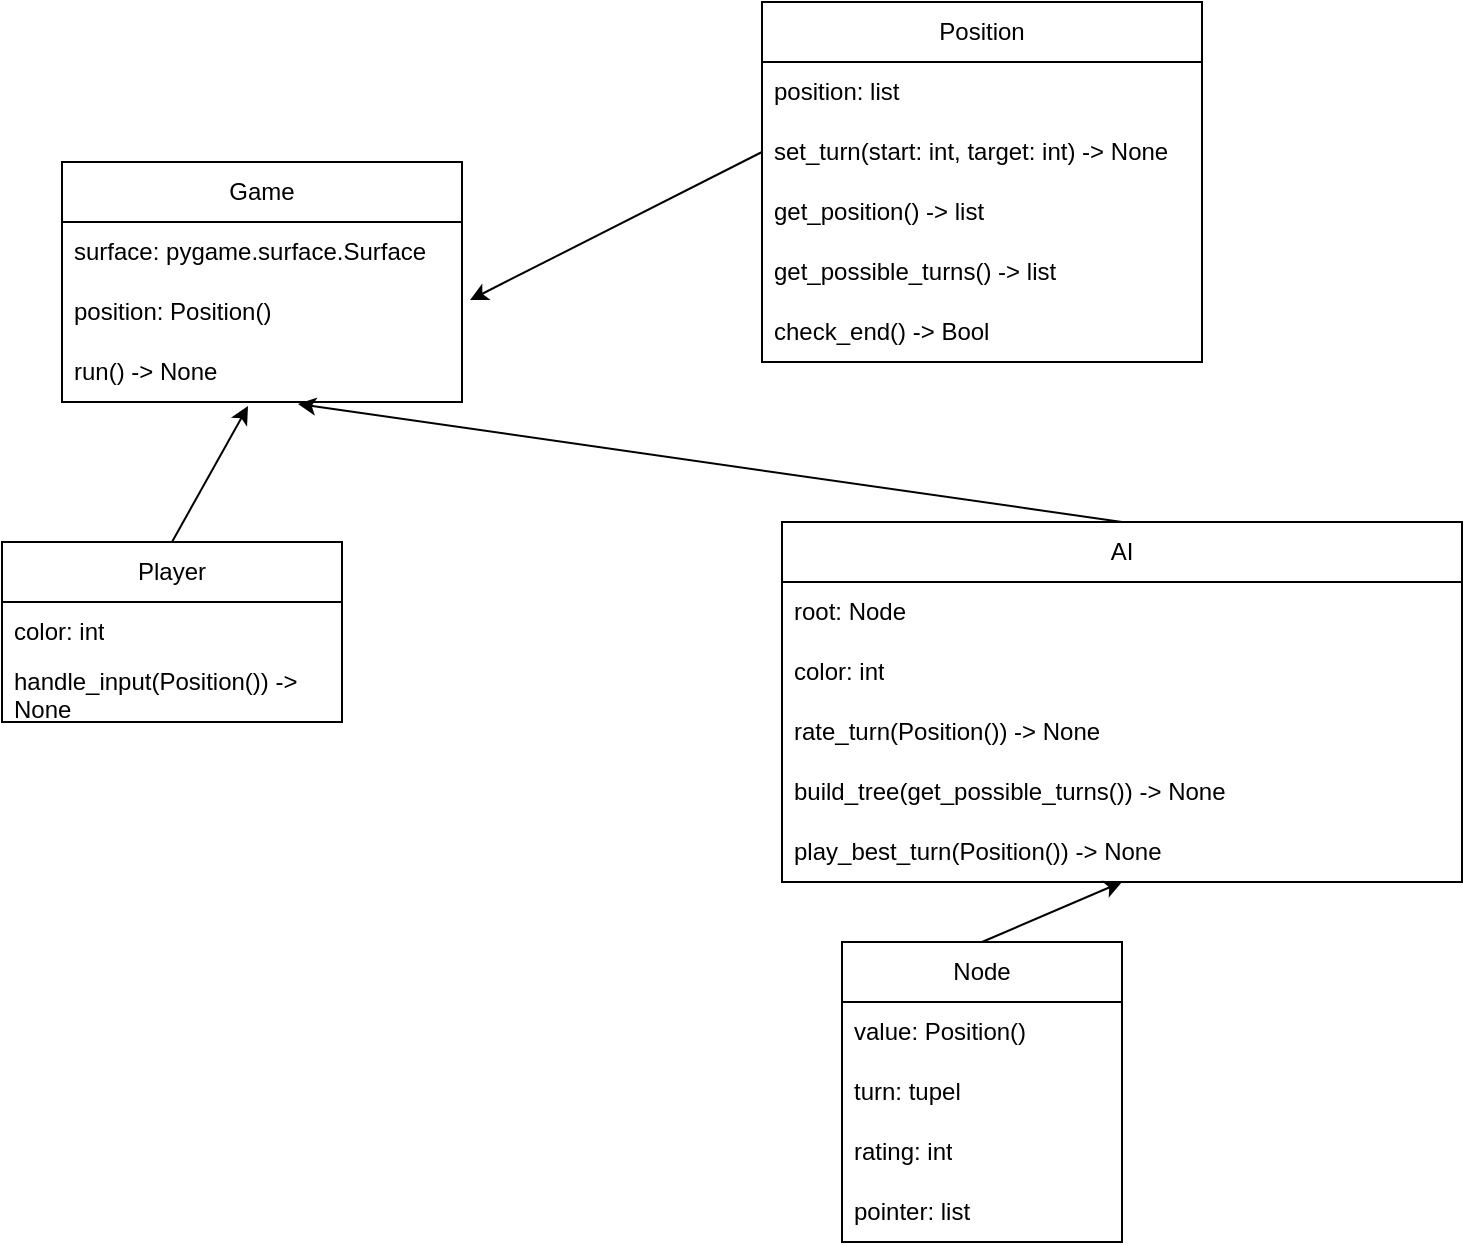 <mxfile version="21.3.2" type="device">
  <diagram name="Page-1" id="o-ly-QXxzDSnjm6cA8b7">
    <mxGraphModel dx="880" dy="442" grid="1" gridSize="10" guides="1" tooltips="1" connect="1" arrows="1" fold="1" page="1" pageScale="1" pageWidth="827" pageHeight="1169" math="0" shadow="0">
      <root>
        <mxCell id="0" />
        <mxCell id="1" parent="0" />
        <mxCell id="lFlJc-gSbtaATba9jFm4-39" value="Game" style="swimlane;fontStyle=0;childLayout=stackLayout;horizontal=1;startSize=30;horizontalStack=0;resizeParent=1;resizeParentMax=0;resizeLast=0;collapsible=1;marginBottom=0;whiteSpace=wrap;html=1;" parent="1" vertex="1">
          <mxGeometry x="60" y="400" width="200" height="120" as="geometry" />
        </mxCell>
        <mxCell id="lFlJc-gSbtaATba9jFm4-40" value="surface: pygame.surface.Surface" style="text;strokeColor=none;fillColor=none;align=left;verticalAlign=middle;spacingLeft=4;spacingRight=4;overflow=hidden;points=[[0,0.5],[1,0.5]];portConstraint=eastwest;rotatable=0;whiteSpace=wrap;html=1;" parent="lFlJc-gSbtaATba9jFm4-39" vertex="1">
          <mxGeometry y="30" width="200" height="30" as="geometry" />
        </mxCell>
        <mxCell id="lFlJc-gSbtaATba9jFm4-41" value="position: Position()" style="text;strokeColor=none;fillColor=none;align=left;verticalAlign=middle;spacingLeft=4;spacingRight=4;overflow=hidden;points=[[0,0.5],[1,0.5]];portConstraint=eastwest;rotatable=0;whiteSpace=wrap;html=1;" parent="lFlJc-gSbtaATba9jFm4-39" vertex="1">
          <mxGeometry y="60" width="200" height="30" as="geometry" />
        </mxCell>
        <mxCell id="lFlJc-gSbtaATba9jFm4-42" value="run() -&amp;gt; None" style="text;strokeColor=none;fillColor=none;align=left;verticalAlign=middle;spacingLeft=4;spacingRight=4;overflow=hidden;points=[[0,0.5],[1,0.5]];portConstraint=eastwest;rotatable=0;whiteSpace=wrap;html=1;" parent="lFlJc-gSbtaATba9jFm4-39" vertex="1">
          <mxGeometry y="90" width="200" height="30" as="geometry" />
        </mxCell>
        <mxCell id="lFlJc-gSbtaATba9jFm4-45" value="Player" style="swimlane;fontStyle=0;childLayout=stackLayout;horizontal=1;startSize=30;horizontalStack=0;resizeParent=1;resizeParentMax=0;resizeLast=0;collapsible=1;marginBottom=0;whiteSpace=wrap;html=1;" parent="1" vertex="1">
          <mxGeometry x="30" y="590" width="170" height="90" as="geometry" />
        </mxCell>
        <mxCell id="lFlJc-gSbtaATba9jFm4-46" value="color: int" style="text;strokeColor=none;fillColor=none;align=left;verticalAlign=middle;spacingLeft=4;spacingRight=4;overflow=hidden;points=[[0,0.5],[1,0.5]];portConstraint=eastwest;rotatable=0;whiteSpace=wrap;html=1;" parent="lFlJc-gSbtaATba9jFm4-45" vertex="1">
          <mxGeometry y="30" width="170" height="30" as="geometry" />
        </mxCell>
        <mxCell id="o2MWzjne6R8oktGQrq-v-12" value="handle_input(Position()) -&amp;gt; None" style="text;strokeColor=none;fillColor=none;align=left;verticalAlign=middle;spacingLeft=4;spacingRight=4;overflow=hidden;points=[[0,0.5],[1,0.5]];portConstraint=eastwest;rotatable=0;whiteSpace=wrap;html=1;" parent="lFlJc-gSbtaATba9jFm4-45" vertex="1">
          <mxGeometry y="60" width="170" height="30" as="geometry" />
        </mxCell>
        <mxCell id="lFlJc-gSbtaATba9jFm4-49" value="Position" style="swimlane;fontStyle=0;childLayout=stackLayout;horizontal=1;startSize=30;horizontalStack=0;resizeParent=1;resizeParentMax=0;resizeLast=0;collapsible=1;marginBottom=0;whiteSpace=wrap;html=1;" parent="1" vertex="1">
          <mxGeometry x="410" y="320" width="220" height="180" as="geometry" />
        </mxCell>
        <mxCell id="lFlJc-gSbtaATba9jFm4-50" value="position: list" style="text;strokeColor=none;fillColor=none;align=left;verticalAlign=middle;spacingLeft=4;spacingRight=4;overflow=hidden;points=[[0,0.5],[1,0.5]];portConstraint=eastwest;rotatable=0;whiteSpace=wrap;html=1;" parent="lFlJc-gSbtaATba9jFm4-49" vertex="1">
          <mxGeometry y="30" width="220" height="30" as="geometry" />
        </mxCell>
        <mxCell id="lFlJc-gSbtaATba9jFm4-51" value="set_turn(start: int, target: int) -&amp;gt; None" style="text;strokeColor=none;fillColor=none;align=left;verticalAlign=middle;spacingLeft=4;spacingRight=4;overflow=hidden;points=[[0,0.5],[1,0.5]];portConstraint=eastwest;rotatable=0;whiteSpace=wrap;html=1;" parent="lFlJc-gSbtaATba9jFm4-49" vertex="1">
          <mxGeometry y="60" width="220" height="30" as="geometry" />
        </mxCell>
        <mxCell id="lFlJc-gSbtaATba9jFm4-52" value="get_position() -&amp;gt; list" style="text;strokeColor=none;fillColor=none;align=left;verticalAlign=middle;spacingLeft=4;spacingRight=4;overflow=hidden;points=[[0,0.5],[1,0.5]];portConstraint=eastwest;rotatable=0;whiteSpace=wrap;html=1;" parent="lFlJc-gSbtaATba9jFm4-49" vertex="1">
          <mxGeometry y="90" width="220" height="30" as="geometry" />
        </mxCell>
        <mxCell id="o2MWzjne6R8oktGQrq-v-7" value="get_possible_turns() -&amp;gt; list" style="text;strokeColor=none;fillColor=none;align=left;verticalAlign=middle;spacingLeft=4;spacingRight=4;overflow=hidden;points=[[0,0.5],[1,0.5]];portConstraint=eastwest;rotatable=0;whiteSpace=wrap;html=1;" parent="lFlJc-gSbtaATba9jFm4-49" vertex="1">
          <mxGeometry y="120" width="220" height="30" as="geometry" />
        </mxCell>
        <mxCell id="he4LH-Z6FVZKIh_0Zf-A-1" value="check_end() -&amp;gt; Bool" style="text;strokeColor=none;fillColor=none;align=left;verticalAlign=middle;spacingLeft=4;spacingRight=4;overflow=hidden;points=[[0,0.5],[1,0.5]];portConstraint=eastwest;rotatable=0;whiteSpace=wrap;html=1;" vertex="1" parent="lFlJc-gSbtaATba9jFm4-49">
          <mxGeometry y="150" width="220" height="30" as="geometry" />
        </mxCell>
        <mxCell id="lFlJc-gSbtaATba9jFm4-53" value="AI" style="swimlane;fontStyle=0;childLayout=stackLayout;horizontal=1;startSize=30;horizontalStack=0;resizeParent=1;resizeParentMax=0;resizeLast=0;collapsible=1;marginBottom=0;whiteSpace=wrap;html=1;" parent="1" vertex="1">
          <mxGeometry x="420" y="580" width="340" height="180" as="geometry" />
        </mxCell>
        <mxCell id="lFlJc-gSbtaATba9jFm4-54" value="root: Node" style="text;strokeColor=none;fillColor=none;align=left;verticalAlign=middle;spacingLeft=4;spacingRight=4;overflow=hidden;points=[[0,0.5],[1,0.5]];portConstraint=eastwest;rotatable=0;whiteSpace=wrap;html=1;" parent="lFlJc-gSbtaATba9jFm4-53" vertex="1">
          <mxGeometry y="30" width="340" height="30" as="geometry" />
        </mxCell>
        <mxCell id="o2MWzjne6R8oktGQrq-v-14" value="color: int" style="text;strokeColor=none;fillColor=none;align=left;verticalAlign=middle;spacingLeft=4;spacingRight=4;overflow=hidden;points=[[0,0.5],[1,0.5]];portConstraint=eastwest;rotatable=0;whiteSpace=wrap;html=1;" parent="lFlJc-gSbtaATba9jFm4-53" vertex="1">
          <mxGeometry y="60" width="340" height="30" as="geometry" />
        </mxCell>
        <mxCell id="o2MWzjne6R8oktGQrq-v-4" value="&lt;div&gt;rate_turn(Position()) -&amp;gt; None&lt;/div&gt;" style="text;strokeColor=none;fillColor=none;align=left;verticalAlign=middle;spacingLeft=4;spacingRight=4;overflow=hidden;points=[[0,0.5],[1,0.5]];portConstraint=eastwest;rotatable=0;whiteSpace=wrap;html=1;" parent="lFlJc-gSbtaATba9jFm4-53" vertex="1">
          <mxGeometry y="90" width="340" height="30" as="geometry" />
        </mxCell>
        <mxCell id="o2MWzjne6R8oktGQrq-v-5" value="&lt;div&gt;build_tree(get_possible_turns()) -&amp;gt; None&lt;br&gt;&lt;/div&gt;" style="text;strokeColor=none;fillColor=none;align=left;verticalAlign=middle;spacingLeft=4;spacingRight=4;overflow=hidden;points=[[0,0.5],[1,0.5]];portConstraint=eastwest;rotatable=0;whiteSpace=wrap;html=1;" parent="lFlJc-gSbtaATba9jFm4-53" vertex="1">
          <mxGeometry y="120" width="340" height="30" as="geometry" />
        </mxCell>
        <mxCell id="o2MWzjne6R8oktGQrq-v-13" value="play_best_turn(Position()) -&amp;gt; None" style="text;strokeColor=none;fillColor=none;align=left;verticalAlign=middle;spacingLeft=4;spacingRight=4;overflow=hidden;points=[[0,0.5],[1,0.5]];portConstraint=eastwest;rotatable=0;whiteSpace=wrap;html=1;" parent="lFlJc-gSbtaATba9jFm4-53" vertex="1">
          <mxGeometry y="150" width="340" height="30" as="geometry" />
        </mxCell>
        <mxCell id="lFlJc-gSbtaATba9jFm4-57" value="Node" style="swimlane;fontStyle=0;childLayout=stackLayout;horizontal=1;startSize=30;horizontalStack=0;resizeParent=1;resizeParentMax=0;resizeLast=0;collapsible=1;marginBottom=0;whiteSpace=wrap;html=1;" parent="1" vertex="1">
          <mxGeometry x="450" y="790" width="140" height="150" as="geometry" />
        </mxCell>
        <mxCell id="lFlJc-gSbtaATba9jFm4-58" value="value: Position()" style="text;strokeColor=none;fillColor=none;align=left;verticalAlign=middle;spacingLeft=4;spacingRight=4;overflow=hidden;points=[[0,0.5],[1,0.5]];portConstraint=eastwest;rotatable=0;whiteSpace=wrap;html=1;" parent="lFlJc-gSbtaATba9jFm4-57" vertex="1">
          <mxGeometry y="30" width="140" height="30" as="geometry" />
        </mxCell>
        <mxCell id="he4LH-Z6FVZKIh_0Zf-A-2" value="turn: tupel" style="text;strokeColor=none;fillColor=none;align=left;verticalAlign=middle;spacingLeft=4;spacingRight=4;overflow=hidden;points=[[0,0.5],[1,0.5]];portConstraint=eastwest;rotatable=0;whiteSpace=wrap;html=1;" vertex="1" parent="lFlJc-gSbtaATba9jFm4-57">
          <mxGeometry y="60" width="140" height="30" as="geometry" />
        </mxCell>
        <mxCell id="lFlJc-gSbtaATba9jFm4-59" value="rating: int" style="text;strokeColor=none;fillColor=none;align=left;verticalAlign=middle;spacingLeft=4;spacingRight=4;overflow=hidden;points=[[0,0.5],[1,0.5]];portConstraint=eastwest;rotatable=0;whiteSpace=wrap;html=1;" parent="lFlJc-gSbtaATba9jFm4-57" vertex="1">
          <mxGeometry y="90" width="140" height="30" as="geometry" />
        </mxCell>
        <mxCell id="lFlJc-gSbtaATba9jFm4-60" value="pointer: list" style="text;strokeColor=none;fillColor=none;align=left;verticalAlign=middle;spacingLeft=4;spacingRight=4;overflow=hidden;points=[[0,0.5],[1,0.5]];portConstraint=eastwest;rotatable=0;whiteSpace=wrap;html=1;" parent="lFlJc-gSbtaATba9jFm4-57" vertex="1">
          <mxGeometry y="120" width="140" height="30" as="geometry" />
        </mxCell>
        <mxCell id="lFlJc-gSbtaATba9jFm4-62" value="" style="endArrow=classic;html=1;rounded=0;exitX=0.5;exitY=0;exitDx=0;exitDy=0;entryX=0.5;entryY=1;entryDx=0;entryDy=0;" parent="1" source="lFlJc-gSbtaATba9jFm4-57" target="lFlJc-gSbtaATba9jFm4-53" edge="1">
          <mxGeometry width="50" height="50" relative="1" as="geometry">
            <mxPoint x="330" y="670" as="sourcePoint" />
            <mxPoint x="450" y="720" as="targetPoint" />
          </mxGeometry>
        </mxCell>
        <mxCell id="o2MWzjne6R8oktGQrq-v-1" value="" style="endArrow=classic;html=1;rounded=0;exitX=0.5;exitY=0;exitDx=0;exitDy=0;entryX=0.465;entryY=1.067;entryDx=0;entryDy=0;entryPerimeter=0;" parent="1" source="lFlJc-gSbtaATba9jFm4-45" target="lFlJc-gSbtaATba9jFm4-42" edge="1">
          <mxGeometry width="50" height="50" relative="1" as="geometry">
            <mxPoint x="340" y="630" as="sourcePoint" />
            <mxPoint x="390" y="580" as="targetPoint" />
          </mxGeometry>
        </mxCell>
        <mxCell id="o2MWzjne6R8oktGQrq-v-2" value="" style="endArrow=classic;html=1;rounded=0;exitX=0.5;exitY=0;exitDx=0;exitDy=0;entryX=0.59;entryY=1.033;entryDx=0;entryDy=0;entryPerimeter=0;" parent="1" source="lFlJc-gSbtaATba9jFm4-53" target="lFlJc-gSbtaATba9jFm4-42" edge="1">
          <mxGeometry width="50" height="50" relative="1" as="geometry">
            <mxPoint x="145" y="630" as="sourcePoint" />
            <mxPoint x="163" y="532" as="targetPoint" />
          </mxGeometry>
        </mxCell>
        <mxCell id="o2MWzjne6R8oktGQrq-v-3" value="" style="endArrow=classic;html=1;rounded=0;exitX=0;exitY=0.5;exitDx=0;exitDy=0;entryX=1.02;entryY=0.3;entryDx=0;entryDy=0;entryPerimeter=0;" parent="1" source="lFlJc-gSbtaATba9jFm4-51" target="lFlJc-gSbtaATba9jFm4-41" edge="1">
          <mxGeometry width="50" height="50" relative="1" as="geometry">
            <mxPoint x="350" y="560" as="sourcePoint" />
            <mxPoint x="400" y="510" as="targetPoint" />
          </mxGeometry>
        </mxCell>
      </root>
    </mxGraphModel>
  </diagram>
</mxfile>
